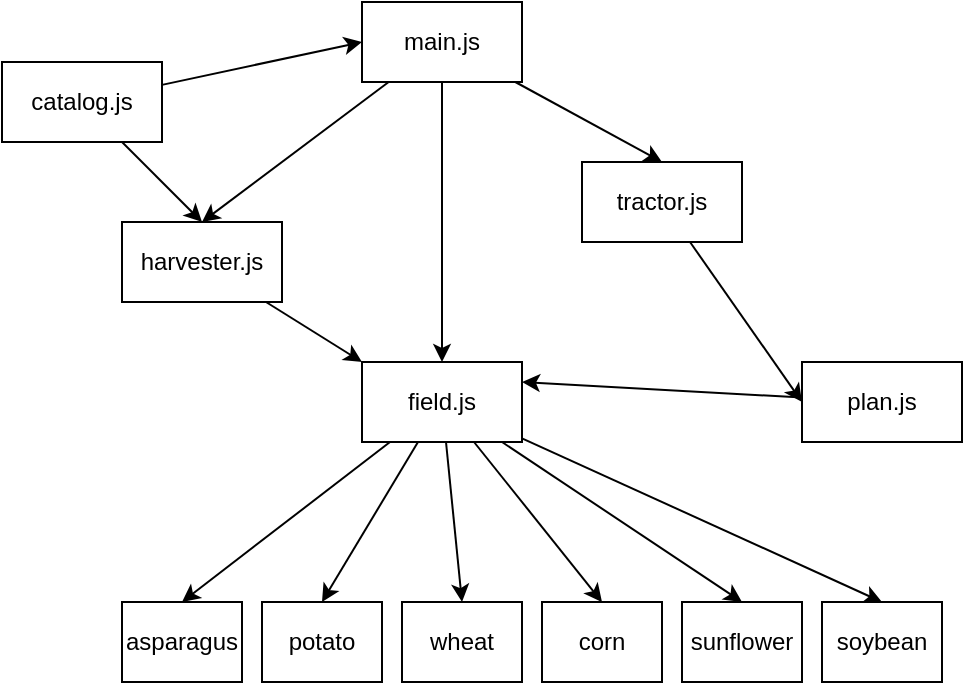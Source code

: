 <mxfile>
    <diagram id="e_kCTDByORvOseqfRiFR" name="Page-1">
        <mxGraphModel dx="894" dy="809" grid="1" gridSize="10" guides="1" tooltips="1" connect="1" arrows="1" fold="1" page="1" pageScale="1" pageWidth="850" pageHeight="1100" math="0" shadow="0">
            <root>
                <mxCell id="0"/>
                <mxCell id="1" parent="0"/>
                <mxCell id="24" style="edgeStyle=none;html=1;entryX=0.5;entryY=0;entryDx=0;entryDy=0;" edge="1" parent="1" source="2" target="20">
                    <mxGeometry relative="1" as="geometry"/>
                </mxCell>
                <mxCell id="29" style="edgeStyle=none;html=1;entryX=0.5;entryY=0;entryDx=0;entryDy=0;" edge="1" parent="1" source="2" target="22">
                    <mxGeometry relative="1" as="geometry"/>
                </mxCell>
                <mxCell id="30" style="edgeStyle=none;html=1;entryX=0.5;entryY=0;entryDx=0;entryDy=0;" edge="1" parent="1" source="2" target="9">
                    <mxGeometry relative="1" as="geometry"/>
                </mxCell>
                <mxCell id="2" value="main.js" style="whiteSpace=wrap;html=1;" vertex="1" parent="1">
                    <mxGeometry x="360" y="30" width="80" height="40" as="geometry"/>
                </mxCell>
                <mxCell id="28" style="edgeStyle=none;html=1;entryX=1;entryY=0.25;entryDx=0;entryDy=0;" edge="1" parent="1" source="4" target="9">
                    <mxGeometry relative="1" as="geometry">
                        <mxPoint x="450" y="210" as="targetPoint"/>
                    </mxGeometry>
                </mxCell>
                <mxCell id="4" value="plan.js" style="whiteSpace=wrap;html=1;" vertex="1" parent="1">
                    <mxGeometry x="580" y="210" width="80" height="40" as="geometry"/>
                </mxCell>
                <mxCell id="5" value="potato" style="whiteSpace=wrap;html=1;" vertex="1" parent="1">
                    <mxGeometry x="310" y="330" width="60" height="40" as="geometry"/>
                </mxCell>
                <mxCell id="6" value="soybean" style="whiteSpace=wrap;html=1;" vertex="1" parent="1">
                    <mxGeometry x="590" y="330" width="60" height="40" as="geometry"/>
                </mxCell>
                <mxCell id="7" value="asparagus" style="whiteSpace=wrap;html=1;" vertex="1" parent="1">
                    <mxGeometry x="240" y="330" width="60" height="40" as="geometry"/>
                </mxCell>
                <mxCell id="8" value="corn" style="whiteSpace=wrap;html=1;" vertex="1" parent="1">
                    <mxGeometry x="450" y="330" width="60" height="40" as="geometry"/>
                </mxCell>
                <mxCell id="13" style="edgeStyle=none;html=1;entryX=0.5;entryY=0;entryDx=0;entryDy=0;" edge="1" parent="1" source="9" target="6">
                    <mxGeometry relative="1" as="geometry"/>
                </mxCell>
                <mxCell id="14" style="edgeStyle=none;html=1;entryX=0.5;entryY=0;entryDx=0;entryDy=0;" edge="1" parent="1" source="9" target="11">
                    <mxGeometry relative="1" as="geometry"/>
                </mxCell>
                <mxCell id="15" style="edgeStyle=none;html=1;entryX=0.5;entryY=0;entryDx=0;entryDy=0;" edge="1" parent="1" source="9" target="8">
                    <mxGeometry relative="1" as="geometry"/>
                </mxCell>
                <mxCell id="16" style="edgeStyle=none;html=1;entryX=0.5;entryY=0;entryDx=0;entryDy=0;" edge="1" parent="1" source="9" target="12">
                    <mxGeometry relative="1" as="geometry"/>
                </mxCell>
                <mxCell id="17" style="edgeStyle=none;html=1;entryX=0.5;entryY=0;entryDx=0;entryDy=0;" edge="1" parent="1" source="9" target="5">
                    <mxGeometry relative="1" as="geometry"/>
                </mxCell>
                <mxCell id="18" style="edgeStyle=none;html=1;entryX=0.5;entryY=0;entryDx=0;entryDy=0;" edge="1" parent="1" source="9" target="7">
                    <mxGeometry relative="1" as="geometry"/>
                </mxCell>
                <mxCell id="9" value="field.js" style="whiteSpace=wrap;html=1;" vertex="1" parent="1">
                    <mxGeometry x="360" y="210" width="80" height="40" as="geometry"/>
                </mxCell>
                <mxCell id="11" value="sunflower" style="whiteSpace=wrap;html=1;" vertex="1" parent="1">
                    <mxGeometry x="520" y="330" width="60" height="40" as="geometry"/>
                </mxCell>
                <mxCell id="12" value="wheat" style="whiteSpace=wrap;html=1;" vertex="1" parent="1">
                    <mxGeometry x="380" y="330" width="60" height="40" as="geometry"/>
                </mxCell>
                <mxCell id="21" style="edgeStyle=none;html=1;entryX=0;entryY=0.5;entryDx=0;entryDy=0;" edge="1" parent="1" source="20" target="4">
                    <mxGeometry relative="1" as="geometry"/>
                </mxCell>
                <mxCell id="20" value="tractor.js" style="whiteSpace=wrap;html=1;" vertex="1" parent="1">
                    <mxGeometry x="470" y="110" width="80" height="40" as="geometry"/>
                </mxCell>
                <mxCell id="23" style="edgeStyle=none;html=1;entryX=0;entryY=0;entryDx=0;entryDy=0;" edge="1" parent="1" source="22" target="9">
                    <mxGeometry relative="1" as="geometry"/>
                </mxCell>
                <mxCell id="22" value="harvester.js" style="whiteSpace=wrap;html=1;" vertex="1" parent="1">
                    <mxGeometry x="240" y="140" width="80" height="40" as="geometry"/>
                </mxCell>
                <mxCell id="32" style="edgeStyle=none;html=1;entryX=0.5;entryY=0;entryDx=0;entryDy=0;" edge="1" parent="1" source="31" target="22">
                    <mxGeometry relative="1" as="geometry"/>
                </mxCell>
                <mxCell id="33" style="edgeStyle=none;html=1;entryX=0;entryY=0.5;entryDx=0;entryDy=0;" edge="1" parent="1" source="31" target="2">
                    <mxGeometry relative="1" as="geometry"/>
                </mxCell>
                <mxCell id="31" value="catalog.js" style="whiteSpace=wrap;html=1;" vertex="1" parent="1">
                    <mxGeometry x="180" y="60" width="80" height="40" as="geometry"/>
                </mxCell>
            </root>
        </mxGraphModel>
    </diagram>
</mxfile>